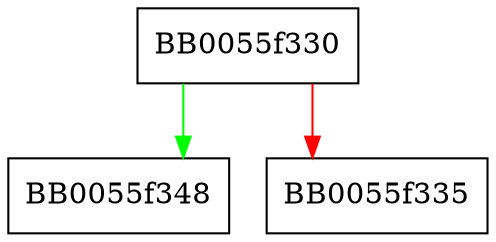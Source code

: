 digraph OSSL_CMP_SRV_CTX_set_grant_implicit_confirm {
  node [shape="box"];
  graph [splines=ortho];
  BB0055f330 -> BB0055f348 [color="green"];
  BB0055f330 -> BB0055f335 [color="red"];
}